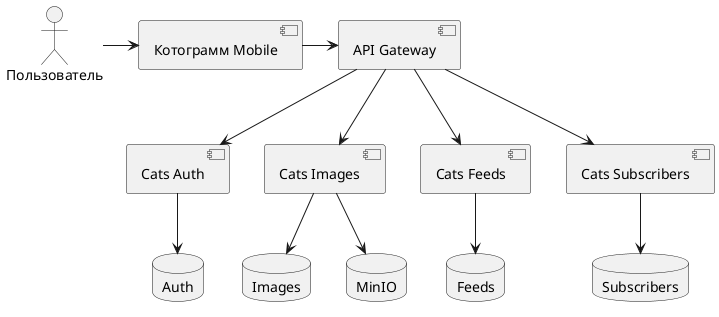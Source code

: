 @startuml

actor "Пользователь" as User
component "Котограмм Mobile" as CatspostApp
component "API Gateway" as APIGateway
component "Cats Auth" as CatsAuth
component "Cats Images" as CatsImages
component "Cats Feeds" as CatsFeeds
component "Cats Subscribers" as CatsSubscribers
database "Auth" as auth
database "Images" as images
database "Feeds" as feeds
database "Subscribers" as sub
database "MinIO" as MinIO

User -> CatspostApp
CatspostApp -> APIGateway
APIGateway --> CatsAuth
APIGateway --> CatsImages
APIGateway --> CatsFeeds
APIGateway --> CatsSubscribers
CatsImages --> MinIO
CatsImages --> images
CatsFeeds --> feeds
CatsAuth --> auth
CatsSubscribers --> sub
@enduml